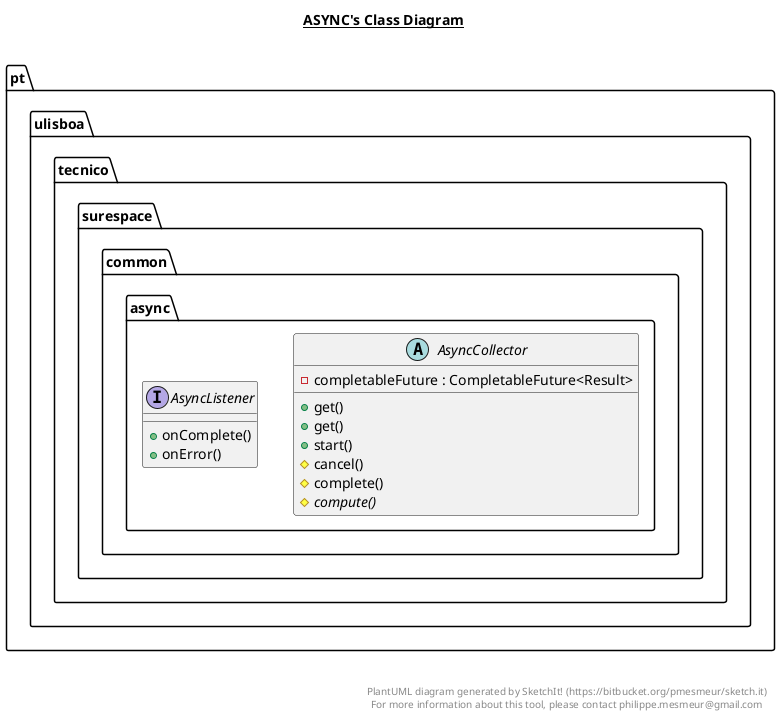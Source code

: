 @startuml

title __ASYNC's Class Diagram__\n

  namespace pt.ulisboa.tecnico.surespace.common.async {
    abstract class pt.ulisboa.tecnico.surespace.common.async.AsyncCollector {
        - completableFuture : CompletableFuture<Result>
        + get()
        + get()
        + start()
        # cancel()
        # complete()
        {abstract} # compute()
    }
  }
  

  namespace pt.ulisboa.tecnico.surespace.common.async {
    interface pt.ulisboa.tecnico.surespace.common.async.AsyncListener {
        + onComplete()
        + onError()
    }
  }
  



right footer


PlantUML diagram generated by SketchIt! (https://bitbucket.org/pmesmeur/sketch.it)
For more information about this tool, please contact philippe.mesmeur@gmail.com
endfooter

@enduml
